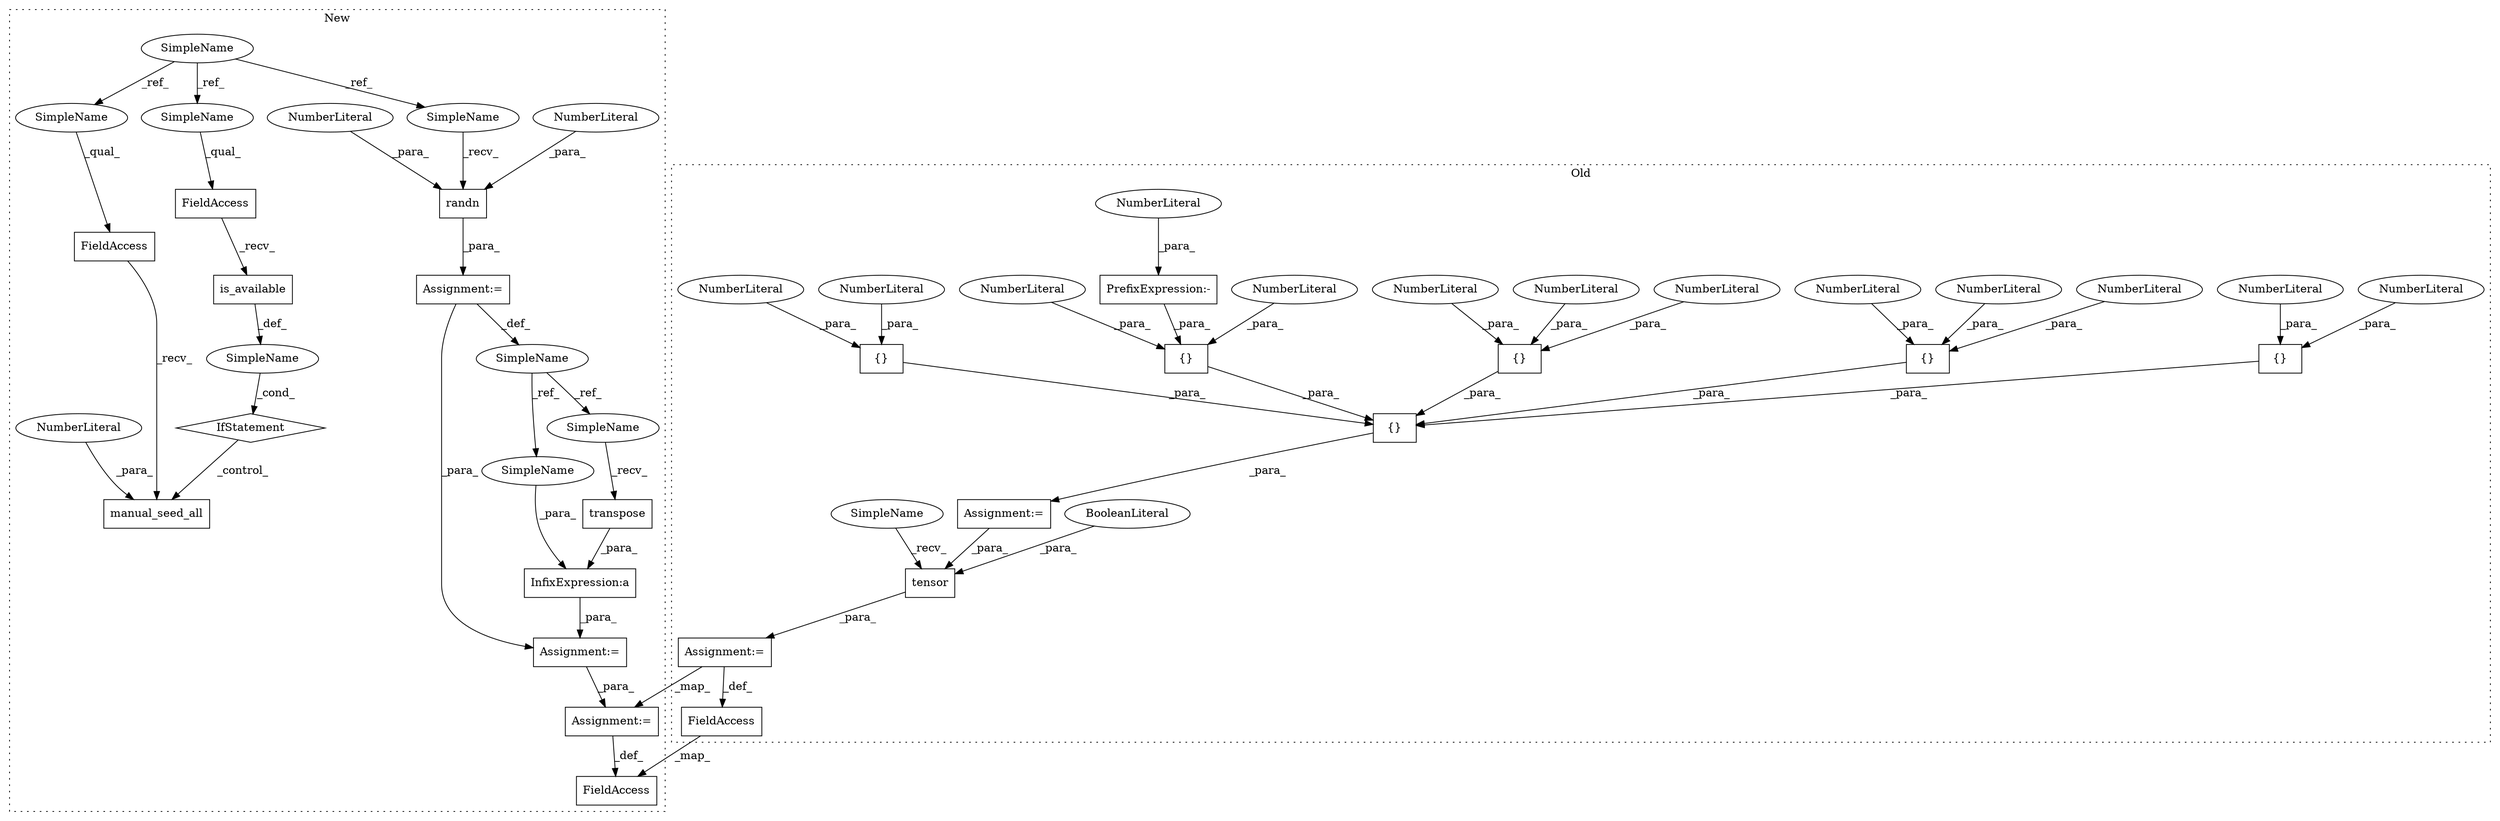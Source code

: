 digraph G {
subgraph cluster0 {
1 [label="tensor" a="32" s="2277,2305" l="7,1" shape="box"];
4 [label="{}" a="4" s="2117,2123" l="1,1" shape="box"];
5 [label="NumberLiteral" a="34" s="2120" l="1" shape="ellipse"];
6 [label="{}" a="4" s="2108,2115" l="1,1" shape="box"];
7 [label="NumberLiteral" a="34" s="2114" l="1" shape="ellipse"];
8 [label="{}" a="4" s="2147,2154" l="1,1" shape="box"];
9 [label="NumberLiteral" a="34" s="2152" l="2" shape="ellipse"];
10 [label="{}" a="4" s="2137,2145" l="1,1" shape="box"];
11 [label="NumberLiteral" a="34" s="2148" l="1" shape="ellipse"];
12 [label="{}" a="4" s="2127,2135" l="1,1" shape="box"];
13 [label="NumberLiteral" a="34" s="2144" l="1" shape="ellipse"];
14 [label="NumberLiteral" a="34" s="2118" l="1" shape="ellipse"];
15 [label="{}" a="4" s="2097,2156" l="1,1" shape="box"];
16 [label="NumberLiteral" a="34" s="2128" l="2" shape="ellipse"];
17 [label="NumberLiteral" a="34" s="2141" l="2" shape="ellipse"];
20 [label="NumberLiteral" a="34" s="2112" l="1" shape="ellipse"];
21 [label="NumberLiteral" a="34" s="2122" l="1" shape="ellipse"];
22 [label="BooleanLiteral" a="9" s="2301" l="4" shape="ellipse"];
23 [label="NumberLiteral" a="34" s="2150" l="1" shape="ellipse"];
24 [label="NumberLiteral" a="34" s="2134" l="1" shape="ellipse"];
26 [label="PrefixExpression:-" a="38" s="2138" l="1" shape="box"];
27 [label="NumberLiteral" a="34" s="2139" l="1" shape="ellipse"];
29 [label="Assignment:=" a="7" s="2270" l="1" shape="box"];
30 [label="Assignment:=" a="7" s="2083" l="1" shape="box"];
43 [label="FieldAccess" a="22" s="2252" l="18" shape="box"];
49 [label="SimpleName" a="42" s="2271" l="5" shape="ellipse"];
label = "Old";
style="dotted";
}
subgraph cluster1 {
2 [label="transpose" a="32" s="3418,3433" l="10,1" shape="box"];
3 [label="InfixExpression:a" a="27" s="3410" l="3" shape="box"];
18 [label="Assignment:=" a="7" s="3375" l="1" shape="box"];
19 [label="Assignment:=" a="7" s="3404" l="1" shape="box"];
25 [label="SimpleName" a="42" s="3371" l="4" shape="ellipse"];
28 [label="Assignment:=" a="7" s="3479" l="1" shape="box"];
31 [label="randn" a="32" s="3382,3393" l="6,1" shape="box"];
32 [label="NumberLiteral" a="34" s="3390" l="1" shape="ellipse"];
33 [label="NumberLiteral" a="34" s="3392" l="1" shape="ellipse"];
34 [label="SimpleName" a="42" s="3079" l="5" shape="ellipse"];
35 [label="FieldAccess" a="22" s="3300" l="10" shape="box"];
36 [label="FieldAccess" a="22" s="3263" l="10" shape="box"];
37 [label="is_available" a="32" s="3274" l="14" shape="box"];
38 [label="manual_seed_all" a="32" s="3311,3328" l="16,1" shape="box"];
39 [label="IfStatement" a="25" s="3259,3288" l="4,2" shape="diamond"];
40 [label="NumberLiteral" a="34" s="3327" l="1" shape="ellipse"];
41 [label="SimpleName" a="42" s="" l="" shape="ellipse"];
42 [label="FieldAccess" a="22" s="3470" l="9" shape="box"];
44 [label="SimpleName" a="42" s="3376" l="5" shape="ellipse"];
45 [label="SimpleName" a="42" s="3300" l="5" shape="ellipse"];
46 [label="SimpleName" a="42" s="3263" l="5" shape="ellipse"];
47 [label="SimpleName" a="42" s="3406" l="4" shape="ellipse"];
48 [label="SimpleName" a="42" s="3413" l="4" shape="ellipse"];
label = "New";
style="dotted";
}
1 -> 29 [label="_para_"];
2 -> 3 [label="_para_"];
3 -> 19 [label="_para_"];
4 -> 15 [label="_para_"];
5 -> 4 [label="_para_"];
6 -> 15 [label="_para_"];
7 -> 6 [label="_para_"];
8 -> 15 [label="_para_"];
9 -> 8 [label="_para_"];
10 -> 15 [label="_para_"];
11 -> 8 [label="_para_"];
12 -> 15 [label="_para_"];
13 -> 10 [label="_para_"];
14 -> 4 [label="_para_"];
15 -> 30 [label="_para_"];
16 -> 12 [label="_para_"];
17 -> 10 [label="_para_"];
18 -> 25 [label="_def_"];
18 -> 19 [label="_para_"];
19 -> 28 [label="_para_"];
20 -> 6 [label="_para_"];
21 -> 4 [label="_para_"];
22 -> 1 [label="_para_"];
23 -> 8 [label="_para_"];
24 -> 12 [label="_para_"];
25 -> 48 [label="_ref_"];
25 -> 47 [label="_ref_"];
26 -> 10 [label="_para_"];
27 -> 26 [label="_para_"];
28 -> 42 [label="_def_"];
29 -> 43 [label="_def_"];
29 -> 28 [label="_map_"];
30 -> 1 [label="_para_"];
31 -> 18 [label="_para_"];
32 -> 31 [label="_para_"];
33 -> 31 [label="_para_"];
34 -> 44 [label="_ref_"];
34 -> 46 [label="_ref_"];
34 -> 45 [label="_ref_"];
35 -> 38 [label="_recv_"];
36 -> 37 [label="_recv_"];
37 -> 41 [label="_def_"];
39 -> 38 [label="_control_"];
40 -> 38 [label="_para_"];
41 -> 39 [label="_cond_"];
43 -> 42 [label="_map_"];
44 -> 31 [label="_recv_"];
45 -> 35 [label="_qual_"];
46 -> 36 [label="_qual_"];
47 -> 3 [label="_para_"];
48 -> 2 [label="_recv_"];
49 -> 1 [label="_recv_"];
}